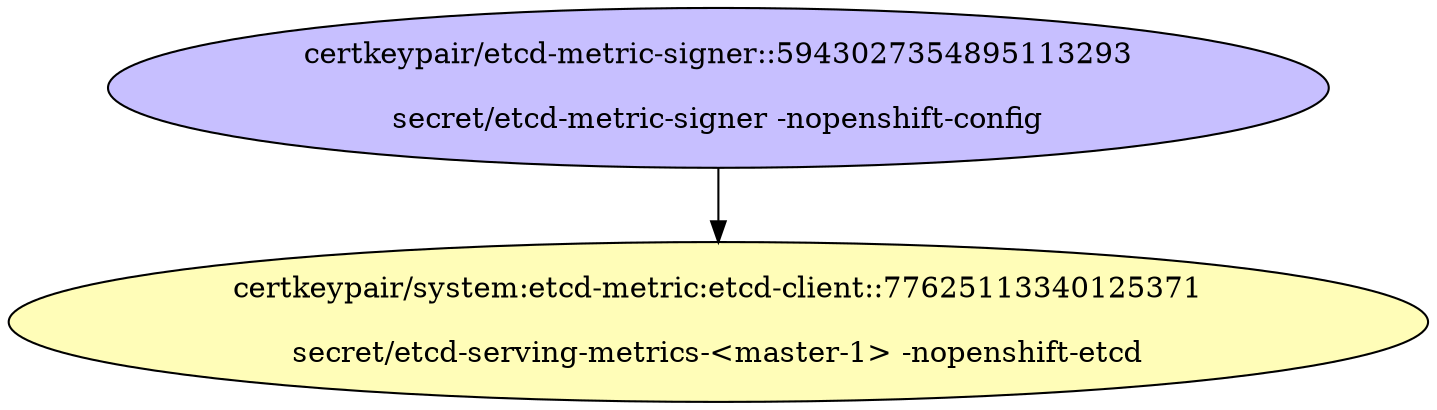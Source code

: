digraph "Local Certificate" {
  // Node definitions.
  1 [
    label="certkeypair/etcd-metric-signer::5943027354895113293\n\nsecret/etcd-metric-signer -nopenshift-config\n"
    style=filled
    fillcolor="#c7bfff"
  ];
  2 [
    label="certkeypair/system:etcd-metric:etcd-client::77625113340125371\n\nsecret/etcd-serving-metrics-<master-1> -nopenshift-etcd\n"
    style=filled
    fillcolor="#fffdb8"
  ];

  // Edge definitions.
  1 -> 2;
}
